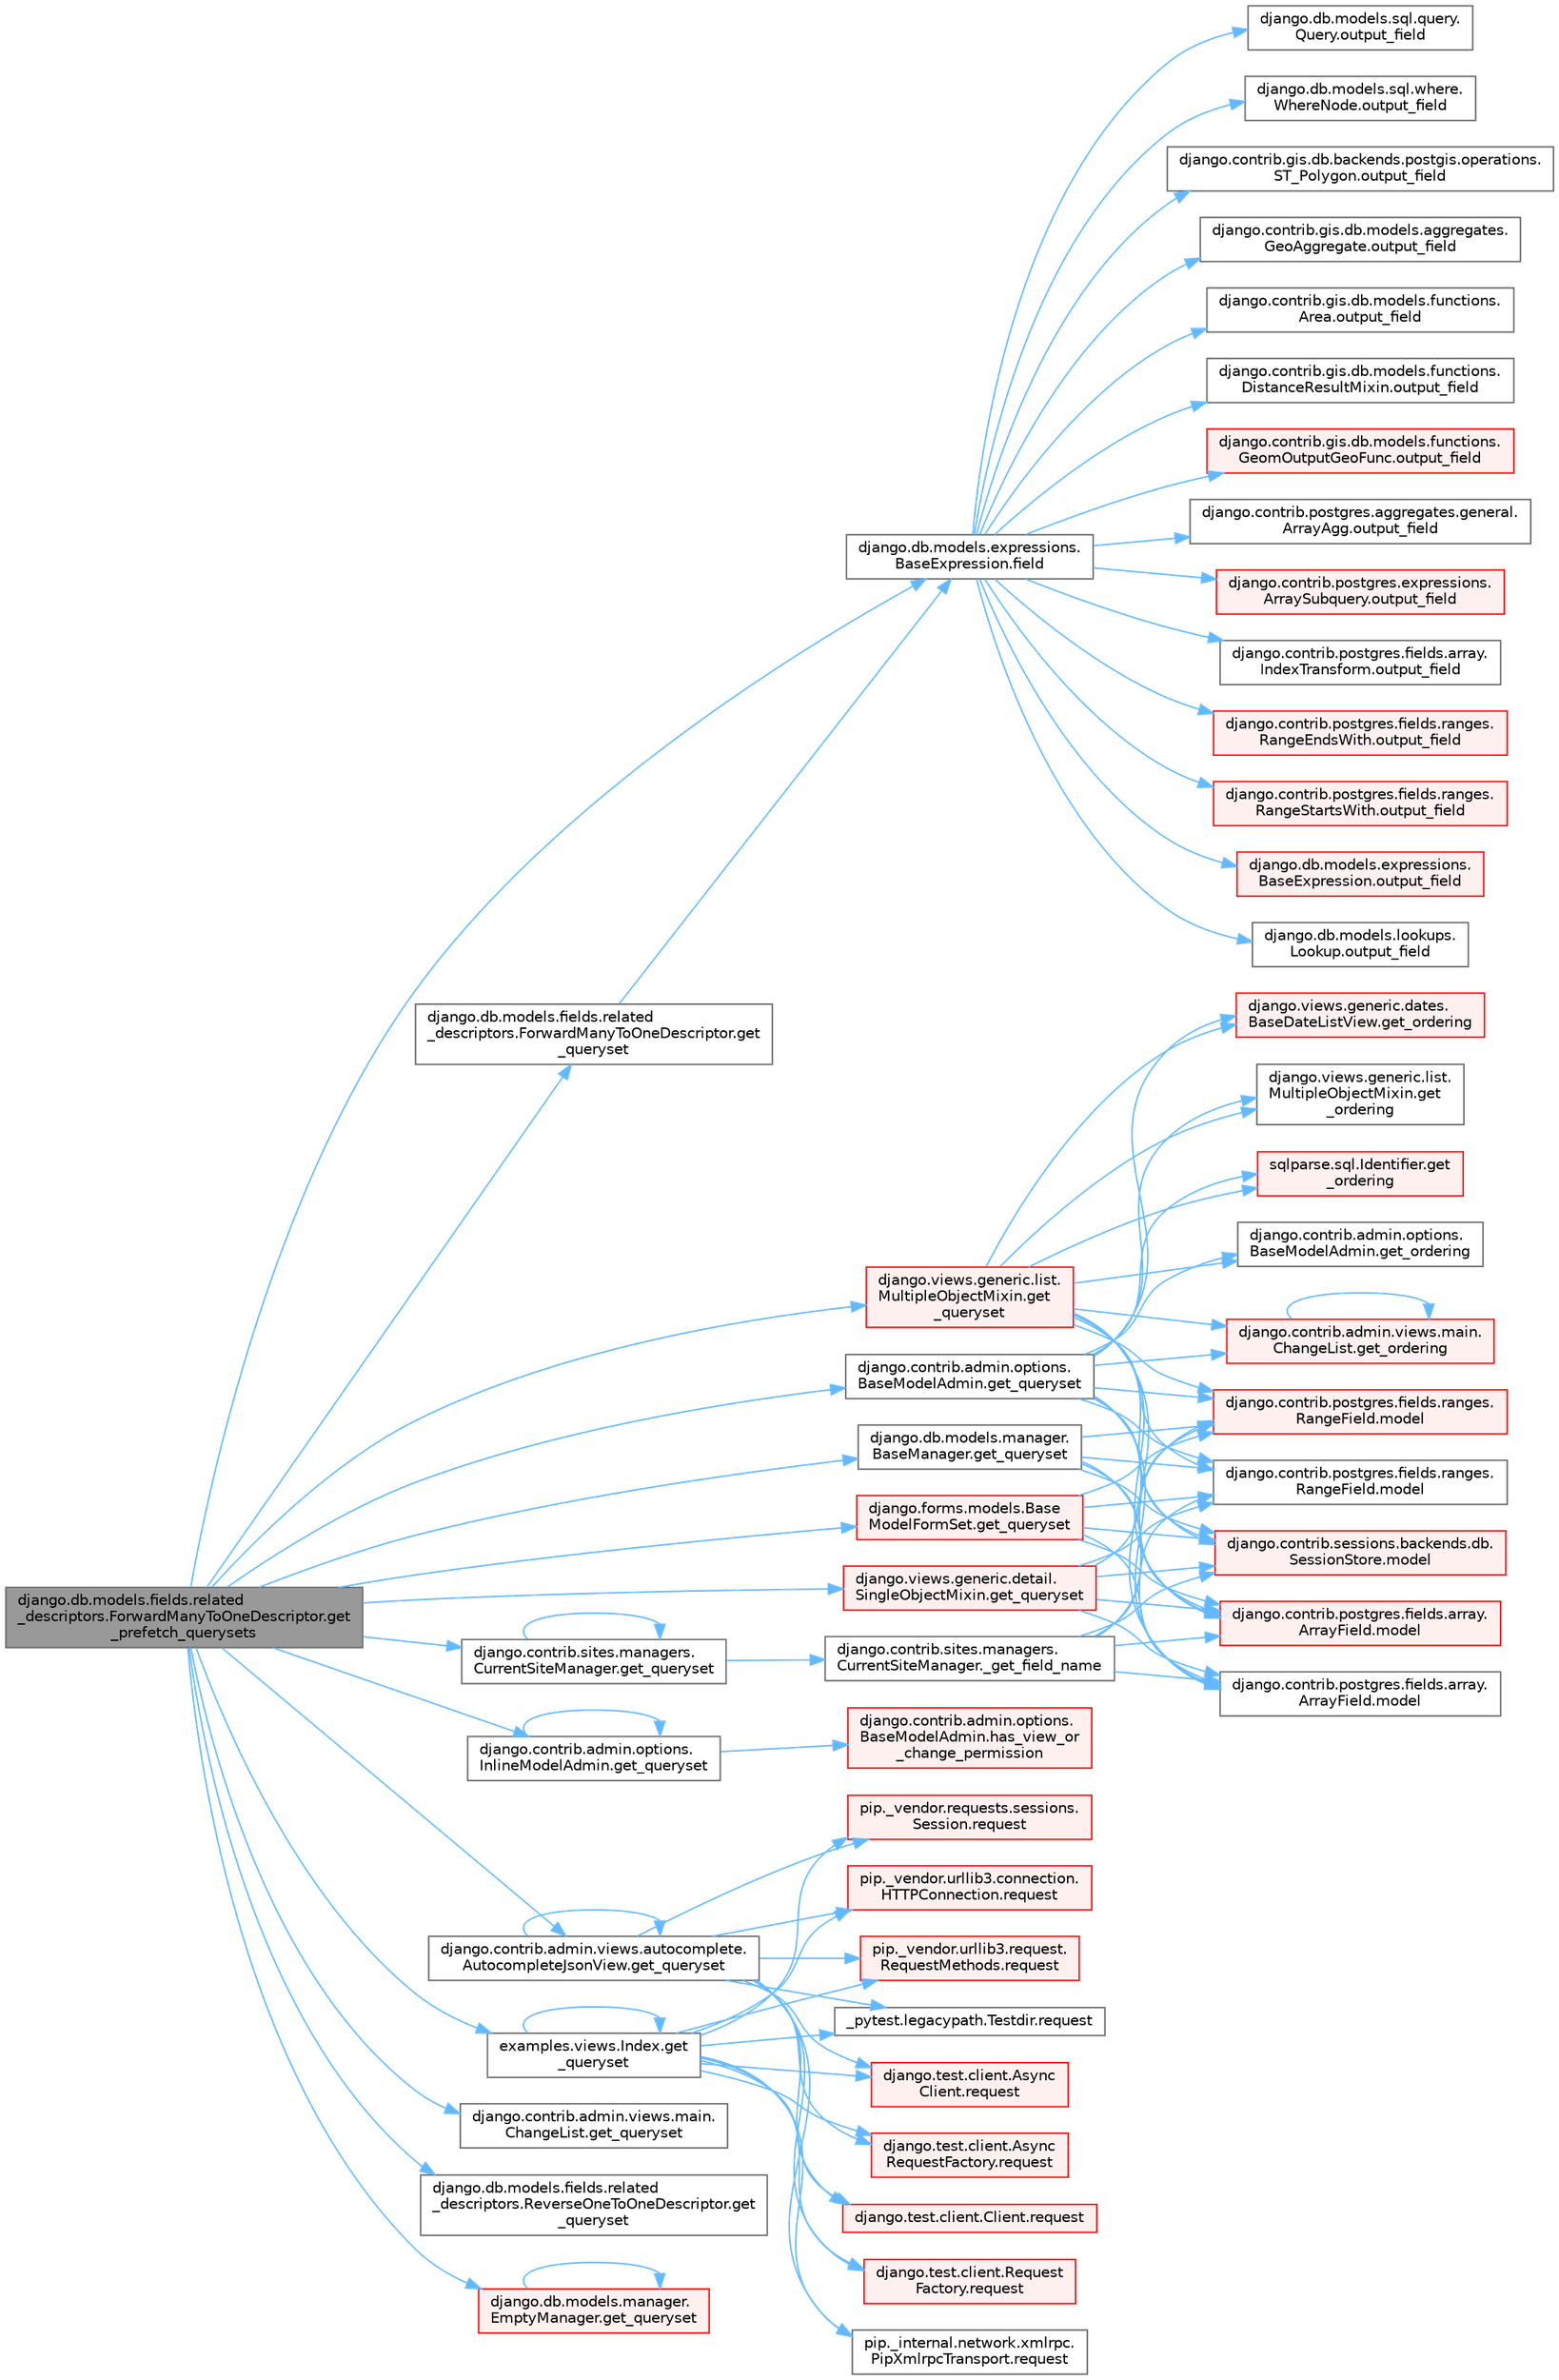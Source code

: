digraph "django.db.models.fields.related_descriptors.ForwardManyToOneDescriptor.get_prefetch_querysets"
{
 // LATEX_PDF_SIZE
  bgcolor="transparent";
  edge [fontname=Helvetica,fontsize=10,labelfontname=Helvetica,labelfontsize=10];
  node [fontname=Helvetica,fontsize=10,shape=box,height=0.2,width=0.4];
  rankdir="LR";
  Node1 [id="Node000001",label="django.db.models.fields.related\l_descriptors.ForwardManyToOneDescriptor.get\l_prefetch_querysets",height=0.2,width=0.4,color="gray40", fillcolor="grey60", style="filled", fontcolor="black",tooltip=" "];
  Node1 -> Node2 [id="edge1_Node000001_Node000002",color="steelblue1",style="solid",tooltip=" "];
  Node2 [id="Node000002",label="django.db.models.expressions.\lBaseExpression.field",height=0.2,width=0.4,color="grey40", fillcolor="white", style="filled",URL="$classdjango_1_1db_1_1models_1_1expressions_1_1_base_expression.html#a70aeb35391ada82c2e9f02b1c3ac150c",tooltip=" "];
  Node2 -> Node3 [id="edge2_Node000002_Node000003",color="steelblue1",style="solid",tooltip=" "];
  Node3 [id="Node000003",label="django.contrib.gis.db.backends.postgis.operations.\lST_Polygon.output_field",height=0.2,width=0.4,color="grey40", fillcolor="white", style="filled",URL="$classdjango_1_1contrib_1_1gis_1_1db_1_1backends_1_1postgis_1_1operations_1_1_s_t___polygon.html#a4427b1b0cb4e6df4fde6c045c562118a",tooltip=" "];
  Node2 -> Node4 [id="edge3_Node000002_Node000004",color="steelblue1",style="solid",tooltip=" "];
  Node4 [id="Node000004",label="django.contrib.gis.db.models.aggregates.\lGeoAggregate.output_field",height=0.2,width=0.4,color="grey40", fillcolor="white", style="filled",URL="$classdjango_1_1contrib_1_1gis_1_1db_1_1models_1_1aggregates_1_1_geo_aggregate.html#a1f680d71d32335c5854387fa09555108",tooltip=" "];
  Node2 -> Node5 [id="edge4_Node000002_Node000005",color="steelblue1",style="solid",tooltip=" "];
  Node5 [id="Node000005",label="django.contrib.gis.db.models.functions.\lArea.output_field",height=0.2,width=0.4,color="grey40", fillcolor="white", style="filled",URL="$classdjango_1_1contrib_1_1gis_1_1db_1_1models_1_1functions_1_1_area.html#a017724b08cd640b0e7e834e003cc103d",tooltip=" "];
  Node2 -> Node6 [id="edge5_Node000002_Node000006",color="steelblue1",style="solid",tooltip=" "];
  Node6 [id="Node000006",label="django.contrib.gis.db.models.functions.\lDistanceResultMixin.output_field",height=0.2,width=0.4,color="grey40", fillcolor="white", style="filled",URL="$classdjango_1_1contrib_1_1gis_1_1db_1_1models_1_1functions_1_1_distance_result_mixin.html#af219b5c12f89e181ada240244818e239",tooltip=" "];
  Node2 -> Node7 [id="edge6_Node000002_Node000007",color="steelblue1",style="solid",tooltip=" "];
  Node7 [id="Node000007",label="django.contrib.gis.db.models.functions.\lGeomOutputGeoFunc.output_field",height=0.2,width=0.4,color="red", fillcolor="#FFF0F0", style="filled",URL="$classdjango_1_1contrib_1_1gis_1_1db_1_1models_1_1functions_1_1_geom_output_geo_func.html#a55415993f9af0a2cbde3681557342482",tooltip=" "];
  Node2 -> Node9 [id="edge7_Node000002_Node000009",color="steelblue1",style="solid",tooltip=" "];
  Node9 [id="Node000009",label="django.contrib.postgres.aggregates.general.\lArrayAgg.output_field",height=0.2,width=0.4,color="grey40", fillcolor="white", style="filled",URL="$classdjango_1_1contrib_1_1postgres_1_1aggregates_1_1general_1_1_array_agg.html#a845ed6cbbb6d6fe470d9478934ade450",tooltip=" "];
  Node2 -> Node10 [id="edge8_Node000002_Node000010",color="steelblue1",style="solid",tooltip=" "];
  Node10 [id="Node000010",label="django.contrib.postgres.expressions.\lArraySubquery.output_field",height=0.2,width=0.4,color="red", fillcolor="#FFF0F0", style="filled",URL="$classdjango_1_1contrib_1_1postgres_1_1expressions_1_1_array_subquery.html#adfc4d450008ff7b23517e73cbd1ad172",tooltip=" "];
  Node2 -> Node14 [id="edge9_Node000002_Node000014",color="steelblue1",style="solid",tooltip=" "];
  Node14 [id="Node000014",label="django.contrib.postgres.fields.array.\lIndexTransform.output_field",height=0.2,width=0.4,color="grey40", fillcolor="white", style="filled",URL="$classdjango_1_1contrib_1_1postgres_1_1fields_1_1array_1_1_index_transform.html#ae3ca901f64e761da8d9dff087275f9ef",tooltip=" "];
  Node2 -> Node15 [id="edge10_Node000002_Node000015",color="steelblue1",style="solid",tooltip=" "];
  Node15 [id="Node000015",label="django.contrib.postgres.fields.ranges.\lRangeEndsWith.output_field",height=0.2,width=0.4,color="red", fillcolor="#FFF0F0", style="filled",URL="$classdjango_1_1contrib_1_1postgres_1_1fields_1_1ranges_1_1_range_ends_with.html#ab81e75d2435974b6171ddb1cbce4ebd9",tooltip=" "];
  Node2 -> Node1409 [id="edge11_Node000002_Node001409",color="steelblue1",style="solid",tooltip=" "];
  Node1409 [id="Node001409",label="django.contrib.postgres.fields.ranges.\lRangeStartsWith.output_field",height=0.2,width=0.4,color="red", fillcolor="#FFF0F0", style="filled",URL="$classdjango_1_1contrib_1_1postgres_1_1fields_1_1ranges_1_1_range_starts_with.html#a4e864cbda43e695a0ae6b2c3b4ced157",tooltip=" "];
  Node2 -> Node1410 [id="edge12_Node000002_Node001410",color="steelblue1",style="solid",tooltip=" "];
  Node1410 [id="Node001410",label="django.db.models.expressions.\lBaseExpression.output_field",height=0.2,width=0.4,color="red", fillcolor="#FFF0F0", style="filled",URL="$classdjango_1_1db_1_1models_1_1expressions_1_1_base_expression.html#a7f0982cb1de5cdeaa7f043c3ae611a6d",tooltip=" "];
  Node2 -> Node1560 [id="edge13_Node000002_Node001560",color="steelblue1",style="solid",tooltip=" "];
  Node1560 [id="Node001560",label="django.db.models.lookups.\lLookup.output_field",height=0.2,width=0.4,color="grey40", fillcolor="white", style="filled",URL="$classdjango_1_1db_1_1models_1_1lookups_1_1_lookup.html#ac5f7b4f3c6722942ef415a8f83b98745",tooltip=" "];
  Node2 -> Node1561 [id="edge14_Node000002_Node001561",color="steelblue1",style="solid",tooltip=" "];
  Node1561 [id="Node001561",label="django.db.models.sql.query.\lQuery.output_field",height=0.2,width=0.4,color="grey40", fillcolor="white", style="filled",URL="$classdjango_1_1db_1_1models_1_1sql_1_1query_1_1_query.html#a53ec5a7472740d502ccbe1a6e526aa26",tooltip=" "];
  Node2 -> Node1562 [id="edge15_Node000002_Node001562",color="steelblue1",style="solid",tooltip=" "];
  Node1562 [id="Node001562",label="django.db.models.sql.where.\lWhereNode.output_field",height=0.2,width=0.4,color="grey40", fillcolor="white", style="filled",URL="$classdjango_1_1db_1_1models_1_1sql_1_1where_1_1_where_node.html#ac9648ee33da9c2746f6ca859befdf6b2",tooltip=" "];
  Node1 -> Node1276 [id="edge16_Node000001_Node001276",color="steelblue1",style="solid",tooltip=" "];
  Node1276 [id="Node001276",label="django.contrib.admin.options.\lBaseModelAdmin.get_queryset",height=0.2,width=0.4,color="grey40", fillcolor="white", style="filled",URL="$classdjango_1_1contrib_1_1admin_1_1options_1_1_base_model_admin.html#a785da85de69766ce5f736de0e4de80c5",tooltip=" "];
  Node1276 -> Node1277 [id="edge17_Node001276_Node001277",color="steelblue1",style="solid",tooltip=" "];
  Node1277 [id="Node001277",label="django.contrib.admin.options.\lBaseModelAdmin.get_ordering",height=0.2,width=0.4,color="grey40", fillcolor="white", style="filled",URL="$classdjango_1_1contrib_1_1admin_1_1options_1_1_base_model_admin.html#a8b06248f6c601bed9bcfc951f653cb72",tooltip=" "];
  Node1276 -> Node1278 [id="edge18_Node001276_Node001278",color="steelblue1",style="solid",tooltip=" "];
  Node1278 [id="Node001278",label="django.contrib.admin.views.main.\lChangeList.get_ordering",height=0.2,width=0.4,color="red", fillcolor="#FFF0F0", style="filled",URL="$classdjango_1_1contrib_1_1admin_1_1views_1_1main_1_1_change_list.html#a87413968b7e496bc20cdc428329a8f93",tooltip=" "];
  Node1278 -> Node1278 [id="edge19_Node001278_Node001278",color="steelblue1",style="solid",tooltip=" "];
  Node1276 -> Node1282 [id="edge20_Node001276_Node001282",color="steelblue1",style="solid",tooltip=" "];
  Node1282 [id="Node001282",label="django.views.generic.dates.\lBaseDateListView.get_ordering",height=0.2,width=0.4,color="red", fillcolor="#FFF0F0", style="filled",URL="$classdjango_1_1views_1_1generic_1_1dates_1_1_base_date_list_view.html#a0ec2128f4273a0b80fa32b44d71725ea",tooltip=" "];
  Node1276 -> Node1284 [id="edge21_Node001276_Node001284",color="steelblue1",style="solid",tooltip=" "];
  Node1284 [id="Node001284",label="django.views.generic.list.\lMultipleObjectMixin.get\l_ordering",height=0.2,width=0.4,color="grey40", fillcolor="white", style="filled",URL="$classdjango_1_1views_1_1generic_1_1list_1_1_multiple_object_mixin.html#a8ba6071eb9a7bab04795550b0a3628c6",tooltip=" "];
  Node1276 -> Node1285 [id="edge22_Node001276_Node001285",color="steelblue1",style="solid",tooltip=" "];
  Node1285 [id="Node001285",label="sqlparse.sql.Identifier.get\l_ordering",height=0.2,width=0.4,color="red", fillcolor="#FFF0F0", style="filled",URL="$classsqlparse_1_1sql_1_1_identifier.html#a6e06ea438171fb096466ae06a2b2f69f",tooltip=" "];
  Node1276 -> Node23 [id="edge23_Node001276_Node000023",color="steelblue1",style="solid",tooltip=" "];
  Node23 [id="Node000023",label="django.contrib.postgres.fields.array.\lArrayField.model",height=0.2,width=0.4,color="red", fillcolor="#FFF0F0", style="filled",URL="$classdjango_1_1contrib_1_1postgres_1_1fields_1_1array_1_1_array_field.html#a4402eef4c4784e00671c9f229481f4c1",tooltip=" "];
  Node1276 -> Node24 [id="edge24_Node001276_Node000024",color="steelblue1",style="solid",tooltip=" "];
  Node24 [id="Node000024",label="django.contrib.postgres.fields.array.\lArrayField.model",height=0.2,width=0.4,color="grey40", fillcolor="white", style="filled",URL="$classdjango_1_1contrib_1_1postgres_1_1fields_1_1array_1_1_array_field.html#a50a2796de85f960ca282b56ef2d9446c",tooltip=" "];
  Node1276 -> Node25 [id="edge25_Node001276_Node000025",color="steelblue1",style="solid",tooltip=" "];
  Node25 [id="Node000025",label="django.contrib.postgres.fields.ranges.\lRangeField.model",height=0.2,width=0.4,color="red", fillcolor="#FFF0F0", style="filled",URL="$classdjango_1_1contrib_1_1postgres_1_1fields_1_1ranges_1_1_range_field.html#aa38c2bbd1bad0c8f9b0315ee468867a2",tooltip=" "];
  Node1276 -> Node26 [id="edge26_Node001276_Node000026",color="steelblue1",style="solid",tooltip=" "];
  Node26 [id="Node000026",label="django.contrib.postgres.fields.ranges.\lRangeField.model",height=0.2,width=0.4,color="grey40", fillcolor="white", style="filled",URL="$classdjango_1_1contrib_1_1postgres_1_1fields_1_1ranges_1_1_range_field.html#a91b36827f010affd1ff89569cf40d1af",tooltip=" "];
  Node1276 -> Node27 [id="edge27_Node001276_Node000027",color="steelblue1",style="solid",tooltip=" "];
  Node27 [id="Node000027",label="django.contrib.sessions.backends.db.\lSessionStore.model",height=0.2,width=0.4,color="red", fillcolor="#FFF0F0", style="filled",URL="$classdjango_1_1contrib_1_1sessions_1_1backends_1_1db_1_1_session_store.html#af52cfb4371af389c8bd4a6780274c403",tooltip=" "];
  Node1 -> Node1288 [id="edge28_Node000001_Node001288",color="steelblue1",style="solid",tooltip=" "];
  Node1288 [id="Node001288",label="django.contrib.admin.options.\lInlineModelAdmin.get_queryset",height=0.2,width=0.4,color="grey40", fillcolor="white", style="filled",URL="$classdjango_1_1contrib_1_1admin_1_1options_1_1_inline_model_admin.html#a9248f5d82a336087e911b7ebc8729ffd",tooltip=" "];
  Node1288 -> Node1288 [id="edge29_Node001288_Node001288",color="steelblue1",style="solid",tooltip=" "];
  Node1288 -> Node1289 [id="edge30_Node001288_Node001289",color="steelblue1",style="solid",tooltip=" "];
  Node1289 [id="Node001289",label="django.contrib.admin.options.\lBaseModelAdmin.has_view_or\l_change_permission",height=0.2,width=0.4,color="red", fillcolor="#FFF0F0", style="filled",URL="$classdjango_1_1contrib_1_1admin_1_1options_1_1_base_model_admin.html#a218c5fb68fadfcf6e8e49172ad1d317c",tooltip=" "];
  Node1 -> Node1292 [id="edge31_Node000001_Node001292",color="steelblue1",style="solid",tooltip=" "];
  Node1292 [id="Node001292",label="django.contrib.admin.views.autocomplete.\lAutocompleteJsonView.get_queryset",height=0.2,width=0.4,color="grey40", fillcolor="white", style="filled",URL="$classdjango_1_1contrib_1_1admin_1_1views_1_1autocomplete_1_1_autocomplete_json_view.html#a6eb5abbd3b2e8b252a4ce9ca2680f3d3",tooltip=" "];
  Node1292 -> Node1292 [id="edge32_Node001292_Node001292",color="steelblue1",style="solid",tooltip=" "];
  Node1292 -> Node462 [id="edge33_Node001292_Node000462",color="steelblue1",style="solid",tooltip=" "];
  Node462 [id="Node000462",label="_pytest.legacypath.Testdir.request",height=0.2,width=0.4,color="grey40", fillcolor="white", style="filled",URL="$class__pytest_1_1legacypath_1_1_testdir.html#a0e10c900efcd764da85254119e4d64c4",tooltip=" "];
  Node1292 -> Node463 [id="edge34_Node001292_Node000463",color="steelblue1",style="solid",tooltip=" "];
  Node463 [id="Node000463",label="django.test.client.Async\lClient.request",height=0.2,width=0.4,color="red", fillcolor="#FFF0F0", style="filled",URL="$classdjango_1_1test_1_1client_1_1_async_client.html#a891cc2f6b81dcf3583bbbde8d21a713a",tooltip=" "];
  Node1292 -> Node465 [id="edge35_Node001292_Node000465",color="steelblue1",style="solid",tooltip=" "];
  Node465 [id="Node000465",label="django.test.client.Async\lRequestFactory.request",height=0.2,width=0.4,color="red", fillcolor="#FFF0F0", style="filled",URL="$classdjango_1_1test_1_1client_1_1_async_request_factory.html#aab026845547a4c2d9203b8710b90f6cd",tooltip=" "];
  Node1292 -> Node466 [id="edge36_Node001292_Node000466",color="steelblue1",style="solid",tooltip=" "];
  Node466 [id="Node000466",label="django.test.client.Client.request",height=0.2,width=0.4,color="red", fillcolor="#FFF0F0", style="filled",URL="$classdjango_1_1test_1_1client_1_1_client.html#a2f51c5251142ab6503937051936e33fa",tooltip=" "];
  Node1292 -> Node883 [id="edge37_Node001292_Node000883",color="steelblue1",style="solid",tooltip=" "];
  Node883 [id="Node000883",label="django.test.client.Request\lFactory.request",height=0.2,width=0.4,color="red", fillcolor="#FFF0F0", style="filled",URL="$classdjango_1_1test_1_1client_1_1_request_factory.html#adae411ab0df6839c5364b647e4dc63ad",tooltip=" "];
  Node1292 -> Node884 [id="edge38_Node001292_Node000884",color="steelblue1",style="solid",tooltip=" "];
  Node884 [id="Node000884",label="pip._internal.network.xmlrpc.\lPipXmlrpcTransport.request",height=0.2,width=0.4,color="grey40", fillcolor="white", style="filled",URL="$classpip_1_1__internal_1_1network_1_1xmlrpc_1_1_pip_xmlrpc_transport.html#a91d1ed180fbf8bcc25f6747a72614c5f",tooltip=" "];
  Node1292 -> Node885 [id="edge39_Node001292_Node000885",color="steelblue1",style="solid",tooltip=" "];
  Node885 [id="Node000885",label="pip._vendor.requests.sessions.\lSession.request",height=0.2,width=0.4,color="red", fillcolor="#FFF0F0", style="filled",URL="$classpip_1_1__vendor_1_1requests_1_1sessions_1_1_session.html#a3dddfa16e93faa1a1a553936d913482b",tooltip=" "];
  Node1292 -> Node1293 [id="edge40_Node001292_Node001293",color="steelblue1",style="solid",tooltip=" "];
  Node1293 [id="Node001293",label="pip._vendor.urllib3.connection.\lHTTPConnection.request",height=0.2,width=0.4,color="red", fillcolor="#FFF0F0", style="filled",URL="$classpip_1_1__vendor_1_1urllib3_1_1connection_1_1_h_t_t_p_connection.html#a67e552c4d242e4169bdf7319269a417f",tooltip=" "];
  Node1292 -> Node1295 [id="edge41_Node001292_Node001295",color="steelblue1",style="solid",tooltip=" "];
  Node1295 [id="Node001295",label="pip._vendor.urllib3.request.\lRequestMethods.request",height=0.2,width=0.4,color="red", fillcolor="#FFF0F0", style="filled",URL="$classpip_1_1__vendor_1_1urllib3_1_1request_1_1_request_methods.html#a73541f2f0edc7df7413b043e33c69e7f",tooltip=" "];
  Node1 -> Node1336 [id="edge42_Node000001_Node001336",color="steelblue1",style="solid",tooltip=" "];
  Node1336 [id="Node001336",label="django.contrib.admin.views.main.\lChangeList.get_queryset",height=0.2,width=0.4,color="grey40", fillcolor="white", style="filled",URL="$classdjango_1_1contrib_1_1admin_1_1views_1_1main_1_1_change_list.html#a269abeb8e01762183e40a5133a41151d",tooltip=" "];
  Node1 -> Node1337 [id="edge43_Node000001_Node001337",color="steelblue1",style="solid",tooltip=" "];
  Node1337 [id="Node001337",label="django.contrib.sites.managers.\lCurrentSiteManager.get_queryset",height=0.2,width=0.4,color="grey40", fillcolor="white", style="filled",URL="$classdjango_1_1contrib_1_1sites_1_1managers_1_1_current_site_manager.html#a1889434ddf70c93854e44489319c1a1f",tooltip=" "];
  Node1337 -> Node1338 [id="edge44_Node001337_Node001338",color="steelblue1",style="solid",tooltip=" "];
  Node1338 [id="Node001338",label="django.contrib.sites.managers.\lCurrentSiteManager._get_field_name",height=0.2,width=0.4,color="grey40", fillcolor="white", style="filled",URL="$classdjango_1_1contrib_1_1sites_1_1managers_1_1_current_site_manager.html#a6681f04ed527ed7f580a8c6330a97cd4",tooltip=" "];
  Node1338 -> Node23 [id="edge45_Node001338_Node000023",color="steelblue1",style="solid",tooltip=" "];
  Node1338 -> Node24 [id="edge46_Node001338_Node000024",color="steelblue1",style="solid",tooltip=" "];
  Node1338 -> Node25 [id="edge47_Node001338_Node000025",color="steelblue1",style="solid",tooltip=" "];
  Node1338 -> Node26 [id="edge48_Node001338_Node000026",color="steelblue1",style="solid",tooltip=" "];
  Node1338 -> Node27 [id="edge49_Node001338_Node000027",color="steelblue1",style="solid",tooltip=" "];
  Node1337 -> Node1337 [id="edge50_Node001337_Node001337",color="steelblue1",style="solid",tooltip=" "];
  Node1 -> Node1339 [id="edge51_Node000001_Node001339",color="steelblue1",style="solid",tooltip=" "];
  Node1339 [id="Node001339",label="django.db.models.fields.related\l_descriptors.ForwardManyToOneDescriptor.get\l_queryset",height=0.2,width=0.4,color="grey40", fillcolor="white", style="filled",URL="$classdjango_1_1db_1_1models_1_1fields_1_1related__descriptors_1_1_forward_many_to_one_descriptor.html#aac7cf3069f240b0e4553d803b419cf7d",tooltip=" "];
  Node1339 -> Node2 [id="edge52_Node001339_Node000002",color="steelblue1",style="solid",tooltip=" "];
  Node1 -> Node1340 [id="edge53_Node000001_Node001340",color="steelblue1",style="solid",tooltip=" "];
  Node1340 [id="Node001340",label="django.db.models.fields.related\l_descriptors.ReverseOneToOneDescriptor.get\l_queryset",height=0.2,width=0.4,color="grey40", fillcolor="white", style="filled",URL="$classdjango_1_1db_1_1models_1_1fields_1_1related__descriptors_1_1_reverse_one_to_one_descriptor.html#a04bede0cb722d44ace129e00e85081a3",tooltip=" "];
  Node1 -> Node1341 [id="edge54_Node000001_Node001341",color="steelblue1",style="solid",tooltip=" "];
  Node1341 [id="Node001341",label="django.db.models.manager.\lBaseManager.get_queryset",height=0.2,width=0.4,color="grey40", fillcolor="white", style="filled",URL="$classdjango_1_1db_1_1models_1_1manager_1_1_base_manager.html#a358c9a085a30a278b31e784dac7a52ef",tooltip="PROXIES TO QUERYSET #."];
  Node1341 -> Node23 [id="edge55_Node001341_Node000023",color="steelblue1",style="solid",tooltip=" "];
  Node1341 -> Node24 [id="edge56_Node001341_Node000024",color="steelblue1",style="solid",tooltip=" "];
  Node1341 -> Node25 [id="edge57_Node001341_Node000025",color="steelblue1",style="solid",tooltip=" "];
  Node1341 -> Node26 [id="edge58_Node001341_Node000026",color="steelblue1",style="solid",tooltip=" "];
  Node1341 -> Node27 [id="edge59_Node001341_Node000027",color="steelblue1",style="solid",tooltip=" "];
  Node1 -> Node1342 [id="edge60_Node000001_Node001342",color="steelblue1",style="solid",tooltip=" "];
  Node1342 [id="Node001342",label="django.db.models.manager.\lEmptyManager.get_queryset",height=0.2,width=0.4,color="red", fillcolor="#FFF0F0", style="filled",URL="$classdjango_1_1db_1_1models_1_1manager_1_1_empty_manager.html#a2a2df8fcd071f937c6ee484d4ee1d539",tooltip=" "];
  Node1342 -> Node1342 [id="edge61_Node001342_Node001342",color="steelblue1",style="solid",tooltip=" "];
  Node1 -> Node1344 [id="edge62_Node000001_Node001344",color="steelblue1",style="solid",tooltip=" "];
  Node1344 [id="Node001344",label="django.forms.models.Base\lModelFormSet.get_queryset",height=0.2,width=0.4,color="red", fillcolor="#FFF0F0", style="filled",URL="$classdjango_1_1forms_1_1models_1_1_base_model_form_set.html#adbf92e8bd967e15a87f0fa40d2826143",tooltip=" "];
  Node1344 -> Node23 [id="edge63_Node001344_Node000023",color="steelblue1",style="solid",tooltip=" "];
  Node1344 -> Node24 [id="edge64_Node001344_Node000024",color="steelblue1",style="solid",tooltip=" "];
  Node1344 -> Node25 [id="edge65_Node001344_Node000025",color="steelblue1",style="solid",tooltip=" "];
  Node1344 -> Node26 [id="edge66_Node001344_Node000026",color="steelblue1",style="solid",tooltip=" "];
  Node1344 -> Node27 [id="edge67_Node001344_Node000027",color="steelblue1",style="solid",tooltip=" "];
  Node1 -> Node1348 [id="edge68_Node000001_Node001348",color="steelblue1",style="solid",tooltip=" "];
  Node1348 [id="Node001348",label="django.views.generic.detail.\lSingleObjectMixin.get_queryset",height=0.2,width=0.4,color="red", fillcolor="#FFF0F0", style="filled",URL="$classdjango_1_1views_1_1generic_1_1detail_1_1_single_object_mixin.html#a29e41db704214851315dd3e87c4d843e",tooltip=" "];
  Node1348 -> Node23 [id="edge69_Node001348_Node000023",color="steelblue1",style="solid",tooltip=" "];
  Node1348 -> Node24 [id="edge70_Node001348_Node000024",color="steelblue1",style="solid",tooltip=" "];
  Node1348 -> Node25 [id="edge71_Node001348_Node000025",color="steelblue1",style="solid",tooltip=" "];
  Node1348 -> Node26 [id="edge72_Node001348_Node000026",color="steelblue1",style="solid",tooltip=" "];
  Node1348 -> Node27 [id="edge73_Node001348_Node000027",color="steelblue1",style="solid",tooltip=" "];
  Node1 -> Node1349 [id="edge74_Node000001_Node001349",color="steelblue1",style="solid",tooltip=" "];
  Node1349 [id="Node001349",label="django.views.generic.list.\lMultipleObjectMixin.get\l_queryset",height=0.2,width=0.4,color="red", fillcolor="#FFF0F0", style="filled",URL="$classdjango_1_1views_1_1generic_1_1list_1_1_multiple_object_mixin.html#a7ceb7f310a7a0d7fedfb90f1f2b5c226",tooltip=" "];
  Node1349 -> Node1277 [id="edge75_Node001349_Node001277",color="steelblue1",style="solid",tooltip=" "];
  Node1349 -> Node1278 [id="edge76_Node001349_Node001278",color="steelblue1",style="solid",tooltip=" "];
  Node1349 -> Node1282 [id="edge77_Node001349_Node001282",color="steelblue1",style="solid",tooltip=" "];
  Node1349 -> Node1284 [id="edge78_Node001349_Node001284",color="steelblue1",style="solid",tooltip=" "];
  Node1349 -> Node1285 [id="edge79_Node001349_Node001285",color="steelblue1",style="solid",tooltip=" "];
  Node1349 -> Node23 [id="edge80_Node001349_Node000023",color="steelblue1",style="solid",tooltip=" "];
  Node1349 -> Node24 [id="edge81_Node001349_Node000024",color="steelblue1",style="solid",tooltip=" "];
  Node1349 -> Node25 [id="edge82_Node001349_Node000025",color="steelblue1",style="solid",tooltip=" "];
  Node1349 -> Node26 [id="edge83_Node001349_Node000026",color="steelblue1",style="solid",tooltip=" "];
  Node1349 -> Node27 [id="edge84_Node001349_Node000027",color="steelblue1",style="solid",tooltip=" "];
  Node1 -> Node1350 [id="edge85_Node000001_Node001350",color="steelblue1",style="solid",tooltip=" "];
  Node1350 [id="Node001350",label="examples.views.Index.get\l_queryset",height=0.2,width=0.4,color="grey40", fillcolor="white", style="filled",URL="$classexamples_1_1views_1_1_index.html#a288026bb9059b37dca786922296dfcd3",tooltip=" "];
  Node1350 -> Node1350 [id="edge86_Node001350_Node001350",color="steelblue1",style="solid",tooltip=" "];
  Node1350 -> Node462 [id="edge87_Node001350_Node000462",color="steelblue1",style="solid",tooltip=" "];
  Node1350 -> Node463 [id="edge88_Node001350_Node000463",color="steelblue1",style="solid",tooltip=" "];
  Node1350 -> Node465 [id="edge89_Node001350_Node000465",color="steelblue1",style="solid",tooltip=" "];
  Node1350 -> Node466 [id="edge90_Node001350_Node000466",color="steelblue1",style="solid",tooltip=" "];
  Node1350 -> Node883 [id="edge91_Node001350_Node000883",color="steelblue1",style="solid",tooltip=" "];
  Node1350 -> Node884 [id="edge92_Node001350_Node000884",color="steelblue1",style="solid",tooltip=" "];
  Node1350 -> Node885 [id="edge93_Node001350_Node000885",color="steelblue1",style="solid",tooltip=" "];
  Node1350 -> Node1293 [id="edge94_Node001350_Node001293",color="steelblue1",style="solid",tooltip=" "];
  Node1350 -> Node1295 [id="edge95_Node001350_Node001295",color="steelblue1",style="solid",tooltip=" "];
}
